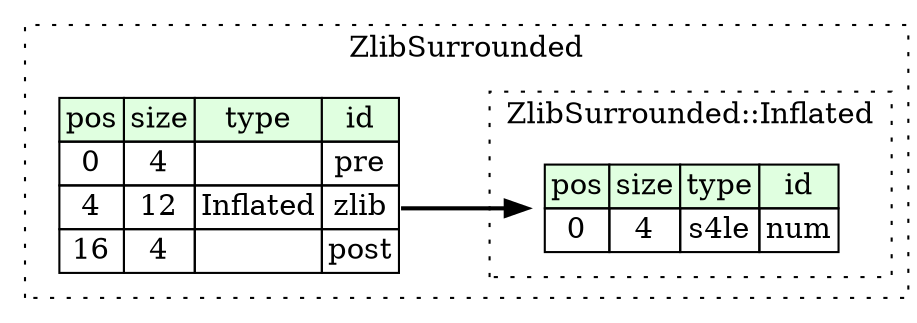 digraph {
	rankdir=LR;
	node [shape=plaintext];
	subgraph cluster__zlib_surrounded {
		label="ZlibSurrounded";
		graph[style=dotted];

		zlib_surrounded__seq [label=<<TABLE BORDER="0" CELLBORDER="1" CELLSPACING="0">
			<TR><TD BGCOLOR="#E0FFE0">pos</TD><TD BGCOLOR="#E0FFE0">size</TD><TD BGCOLOR="#E0FFE0">type</TD><TD BGCOLOR="#E0FFE0">id</TD></TR>
			<TR><TD PORT="pre_pos">0</TD><TD PORT="pre_size">4</TD><TD></TD><TD PORT="pre_type">pre</TD></TR>
			<TR><TD PORT="zlib_pos">4</TD><TD PORT="zlib_size">12</TD><TD>Inflated</TD><TD PORT="zlib_type">zlib</TD></TR>
			<TR><TD PORT="post_pos">16</TD><TD PORT="post_size">4</TD><TD></TD><TD PORT="post_type">post</TD></TR>
		</TABLE>>];
		subgraph cluster__inflated {
			label="ZlibSurrounded::Inflated";
			graph[style=dotted];

			inflated__seq [label=<<TABLE BORDER="0" CELLBORDER="1" CELLSPACING="0">
				<TR><TD BGCOLOR="#E0FFE0">pos</TD><TD BGCOLOR="#E0FFE0">size</TD><TD BGCOLOR="#E0FFE0">type</TD><TD BGCOLOR="#E0FFE0">id</TD></TR>
				<TR><TD PORT="num_pos">0</TD><TD PORT="num_size">4</TD><TD>s4le</TD><TD PORT="num_type">num</TD></TR>
			</TABLE>>];
		}
	}
	zlib_surrounded__seq:zlib_type -> inflated__seq [style=bold];
}
